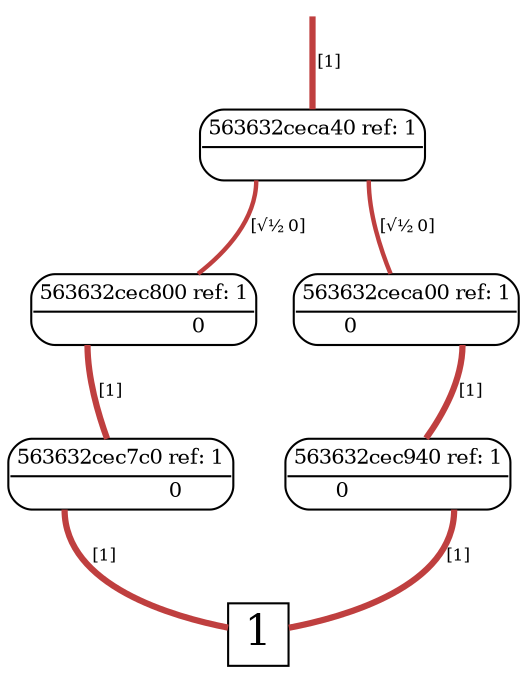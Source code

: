 digraph "DD" {graph[];node[shape=plain];edge[arrowhead=none]
root [label="",shape=point,style=invis]
t [label=<<font point-size="20">1</font>>,shape=box,tooltip="1",width=0.3,height=0.3]
root->484640[penwidth="3",tooltip="1" color="0.000 0.667 0.750",label=<<font point-size="8">&nbsp;[1]</font>>]
484640[label=<<font point-size="10"><table border="1" cellspacing="0" cellpadding="2" style="rounded"><tr><td colspan="2" border="1" sides="B">563632ceca40 ref: 1</td></tr><tr><td port="0" href="javascript:;" border="0" tooltip="0.7071"><font color="white">&nbsp;0 </font></td><td port="1" href="javascript:;" border="0" tooltip="0.7071"><font color="white">&nbsp;0 </font></td></tr></table></font>>,tooltip="563632ceca40"]
484640:1:s->484608[penwidth="2.12132",tooltip="0.7071" color="0.000 0.667 0.750",label=<<font point-size="8">&nbsp;[√½ 0]</font>>]
484640:0:s->484352[penwidth="2.12132",tooltip="0.7071" color="0.000 0.667 0.750",label=<<font point-size="8">&nbsp;[√½ 0]</font>>]
484608[label=<<font point-size="10"><table border="1" cellspacing="0" cellpadding="2" style="rounded"><tr><td colspan="2" border="1" sides="B">563632ceca00 ref: 1</td></tr><tr><td port="0" href="javascript:;" border="0" tooltip="0">&nbsp;0 </td><td port="1" href="javascript:;" border="0" tooltip="1"><font color="white">&nbsp;0 </font></td></tr></table></font>>,tooltip="563632ceca00"]
484608:1:s->484512[penwidth="3",tooltip="1" color="0.000 0.667 0.750",label=<<font point-size="8">&nbsp;[1]</font>>]
484352[label=<<font point-size="10"><table border="1" cellspacing="0" cellpadding="2" style="rounded"><tr><td colspan="2" border="1" sides="B">563632cec800 ref: 1</td></tr><tr><td port="0" href="javascript:;" border="0" tooltip="1"><font color="white">&nbsp;0 </font></td><td port="1" href="javascript:;" border="0" tooltip="0">&nbsp;0 </td></tr></table></font>>,tooltip="563632cec800"]
484352:0:s->484320[penwidth="3",tooltip="1" color="0.000 0.667 0.750",label=<<font point-size="8">&nbsp;[1]</font>>]
484512[label=<<font point-size="10"><table border="1" cellspacing="0" cellpadding="2" style="rounded"><tr><td colspan="2" border="1" sides="B">563632cec940 ref: 1</td></tr><tr><td port="0" href="javascript:;" border="0" tooltip="0">&nbsp;0 </td><td port="1" href="javascript:;" border="0" tooltip="1"><font color="white">&nbsp;0 </font></td></tr></table></font>>,tooltip="563632cec940"]
484512:1:s->t[penwidth="3",tooltip="1" color="0.000 0.667 0.750",label=<<font point-size="8">&nbsp;[1]</font>>]
484320[label=<<font point-size="10"><table border="1" cellspacing="0" cellpadding="2" style="rounded"><tr><td colspan="2" border="1" sides="B">563632cec7c0 ref: 1</td></tr><tr><td port="0" href="javascript:;" border="0" tooltip="1"><font color="white">&nbsp;0 </font></td><td port="1" href="javascript:;" border="0" tooltip="0">&nbsp;0 </td></tr></table></font>>,tooltip="563632cec7c0"]
484320:0:s->t[penwidth="3",tooltip="1" color="0.000 0.667 0.750",label=<<font point-size="8">&nbsp;[1]</font>>]
}
